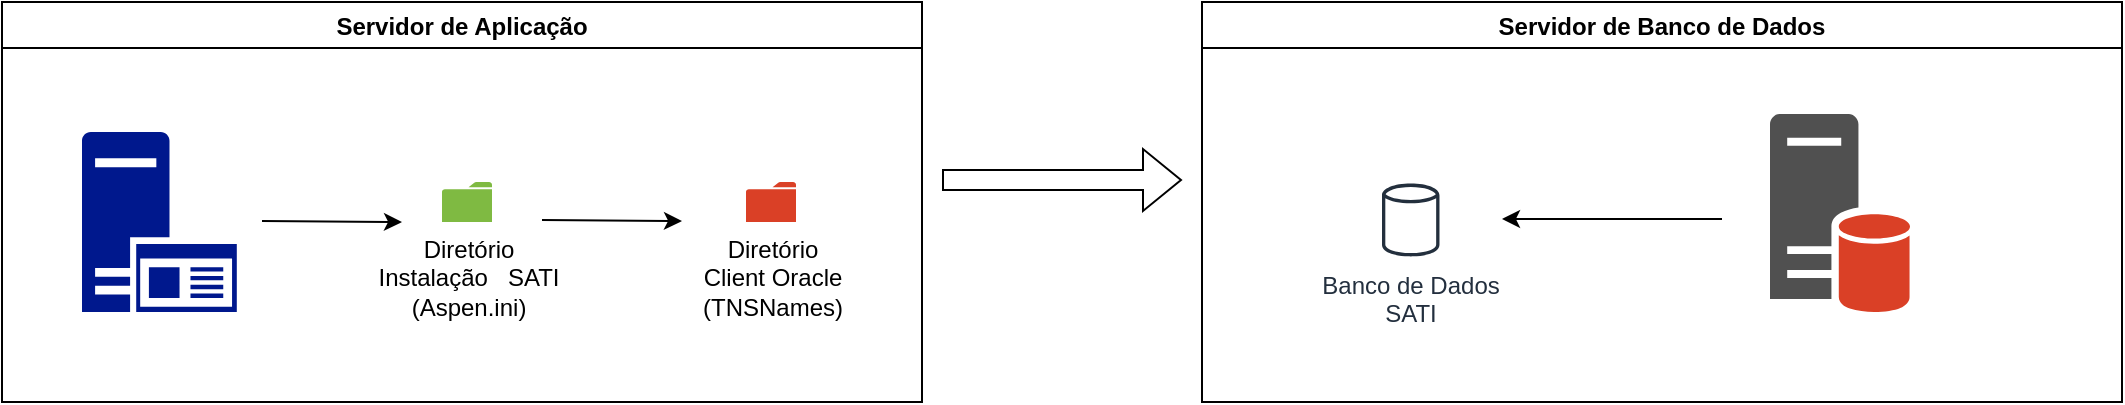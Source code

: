 <mxfile version="24.7.16">
  <diagram id="WI9T0HZ2pTsCkuznbFz-" name="Page-1">
    <mxGraphModel dx="1290" dy="558" grid="0" gridSize="10" guides="1" tooltips="1" connect="1" arrows="1" fold="1" page="1" pageScale="1" pageWidth="1169" pageHeight="827" math="0" shadow="0">
      <root>
        <mxCell id="0" />
        <mxCell id="1" parent="0" />
        <mxCell id="ZrS8A59r-pDNsWLhv5a3-2" value="" style="sketch=0;aspect=fixed;pointerEvents=1;shadow=0;dashed=0;html=1;strokeColor=none;labelPosition=center;verticalLabelPosition=bottom;verticalAlign=top;align=center;fillColor=#00188D;shape=mxgraph.mscae.enterprise.application_server2" vertex="1" parent="1">
          <mxGeometry x="230" y="285" width="77.4" height="90" as="geometry" />
        </mxCell>
        <mxCell id="ZrS8A59r-pDNsWLhv5a3-8" value="&lt;font style=&quot;vertical-align: inherit;&quot;&gt;&lt;font style=&quot;vertical-align: inherit;&quot;&gt;&lt;font style=&quot;vertical-align: inherit;&quot;&gt;Diretório&lt;/font&gt;&lt;/font&gt;&lt;/font&gt;&lt;div&gt;&lt;font style=&quot;vertical-align: inherit;&quot;&gt;&lt;font style=&quot;vertical-align: inherit;&quot;&gt;&lt;font style=&quot;vertical-align: inherit;&quot;&gt;Instalação&amp;nbsp;&lt;/font&gt;&lt;/font&gt;&lt;/font&gt;&lt;span style=&quot;background-color: initial;&quot;&gt;&amp;nbsp;&lt;font style=&quot;vertical-align: inherit;&quot;&gt;&lt;font style=&quot;vertical-align: inherit;&quot;&gt; SATI&lt;/font&gt;&lt;/font&gt;&lt;/span&gt;&lt;/div&gt;&lt;div&gt;&lt;span style=&quot;background-color: initial;&quot;&gt;&lt;font style=&quot;vertical-align: inherit;&quot;&gt;&lt;font style=&quot;vertical-align: inherit;&quot;&gt;(Aspen.ini)&lt;/font&gt;&lt;/font&gt;&lt;/span&gt;&lt;/div&gt;" style="sketch=0;pointerEvents=1;shadow=0;dashed=0;html=1;strokeColor=none;labelPosition=center;verticalLabelPosition=bottom;verticalAlign=top;outlineConnect=0;align=center;shape=mxgraph.office.concepts.folder;fillColor=#7FBA42;" vertex="1" parent="1">
          <mxGeometry x="410" y="310" width="25" height="20" as="geometry" />
        </mxCell>
        <mxCell id="ZrS8A59r-pDNsWLhv5a3-9" value="&lt;font style=&quot;vertical-align: inherit;&quot;&gt;&lt;font style=&quot;vertical-align: inherit;&quot;&gt;&lt;font style=&quot;vertical-align: inherit;&quot;&gt;Diretório&lt;/font&gt;&lt;/font&gt;&lt;/font&gt;&lt;div&gt;&lt;font style=&quot;vertical-align: inherit;&quot;&gt;&lt;font style=&quot;vertical-align: inherit;&quot;&gt;&lt;font style=&quot;vertical-align: inherit;&quot;&gt;Client Oracle&lt;/font&gt;&lt;/font&gt;&lt;/font&gt;&lt;/div&gt;&lt;div&gt;&lt;font style=&quot;vertical-align: inherit;&quot;&gt;&lt;font style=&quot;vertical-align: inherit;&quot;&gt;&lt;font style=&quot;vertical-align: inherit;&quot;&gt;(TNSNames)&lt;/font&gt;&lt;/font&gt;&lt;/font&gt;&lt;/div&gt;" style="sketch=0;pointerEvents=1;shadow=0;dashed=0;html=1;strokeColor=none;labelPosition=center;verticalLabelPosition=bottom;verticalAlign=top;outlineConnect=0;align=center;shape=mxgraph.office.concepts.folder;fillColor=#DA4026;" vertex="1" parent="1">
          <mxGeometry x="562" y="310" width="25" height="20" as="geometry" />
        </mxCell>
        <mxCell id="ZrS8A59r-pDNsWLhv5a3-10" value="" style="endArrow=classic;html=1;rounded=0;edgeStyle=orthogonalEdgeStyle;" edge="1" parent="1">
          <mxGeometry width="50" height="50" relative="1" as="geometry">
            <mxPoint x="320" y="329.5" as="sourcePoint" />
            <mxPoint x="390" y="330" as="targetPoint" />
            <Array as="points">
              <mxPoint x="320" y="329.5" />
            </Array>
          </mxGeometry>
        </mxCell>
        <mxCell id="ZrS8A59r-pDNsWLhv5a3-11" value="" style="endArrow=classic;html=1;rounded=0;edgeStyle=orthogonalEdgeStyle;" edge="1" parent="1">
          <mxGeometry width="50" height="50" relative="1" as="geometry">
            <mxPoint x="460" y="329" as="sourcePoint" />
            <mxPoint x="530" y="329.5" as="targetPoint" />
            <Array as="points">
              <mxPoint x="460" y="329" />
            </Array>
          </mxGeometry>
        </mxCell>
        <mxCell id="ZrS8A59r-pDNsWLhv5a3-12" value="Servidor de Aplicação" style="swimlane;" vertex="1" parent="1">
          <mxGeometry x="190" y="220" width="460" height="200" as="geometry" />
        </mxCell>
        <mxCell id="ZrS8A59r-pDNsWLhv5a3-13" value="Servidor de Banco de Dados" style="swimlane;" vertex="1" parent="1">
          <mxGeometry x="790" y="220" width="460" height="200" as="geometry" />
        </mxCell>
        <mxCell id="ZrS8A59r-pDNsWLhv5a3-6" value="" style="sketch=0;shadow=0;dashed=0;html=1;strokeColor=none;fillColor=#505050;labelPosition=center;verticalLabelPosition=bottom;verticalAlign=top;outlineConnect=0;align=center;shape=mxgraph.office.databases.database_server_orange;" vertex="1" parent="ZrS8A59r-pDNsWLhv5a3-13">
          <mxGeometry x="284" y="56" width="70" height="100" as="geometry" />
        </mxCell>
        <mxCell id="ZrS8A59r-pDNsWLhv5a3-15" value="Banco de Dados&lt;div&gt;SATI&lt;/div&gt;" style="sketch=0;outlineConnect=0;fontColor=#232F3E;gradientColor=none;fillColor=#232F3D;strokeColor=none;dashed=0;verticalLabelPosition=bottom;verticalAlign=top;align=center;html=1;fontSize=12;fontStyle=0;aspect=fixed;pointerEvents=1;shape=mxgraph.aws4.generic_database;" vertex="1" parent="ZrS8A59r-pDNsWLhv5a3-13">
          <mxGeometry x="90" y="90" width="28.74" height="38" as="geometry" />
        </mxCell>
        <mxCell id="ZrS8A59r-pDNsWLhv5a3-16" value="" style="endArrow=classic;html=1;rounded=0;edgeStyle=orthogonalEdgeStyle;" edge="1" parent="ZrS8A59r-pDNsWLhv5a3-13">
          <mxGeometry width="50" height="50" relative="1" as="geometry">
            <mxPoint x="260" y="108.5" as="sourcePoint" />
            <mxPoint x="150" y="108.5" as="targetPoint" />
            <Array as="points">
              <mxPoint x="195" y="108" />
            </Array>
          </mxGeometry>
        </mxCell>
        <mxCell id="ZrS8A59r-pDNsWLhv5a3-17" value="" style="shape=flexArrow;endArrow=classic;html=1;rounded=0;edgeStyle=orthogonalEdgeStyle;" edge="1" parent="1">
          <mxGeometry width="50" height="50" relative="1" as="geometry">
            <mxPoint x="660" y="309" as="sourcePoint" />
            <mxPoint x="780" y="309" as="targetPoint" />
            <Array as="points">
              <mxPoint x="780" y="309" />
            </Array>
          </mxGeometry>
        </mxCell>
      </root>
    </mxGraphModel>
  </diagram>
</mxfile>
